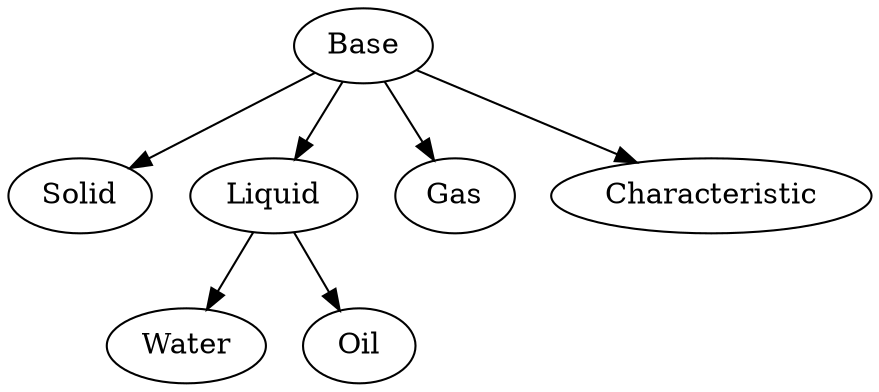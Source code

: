   digraph G {
      Base -> Solid;
      Base -> Liquid -> {Water, Oil};
      Base -> Gas;
      Base -> Characteristic;
  }
  
